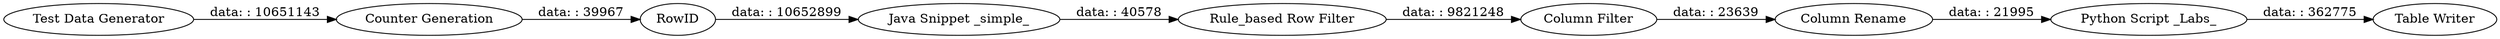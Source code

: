 digraph {
	"-5328053406930495730_253" [label="Column Filter"]
	"-5328053406930495730_256" [label="Rule_based Row Filter"]
	"-5328053406930495730_265" [label="Python Script _Labs_"]
	"-5328053406930495730_263" [label="Counter Generation"]
	"-5328053406930495730_267" [label="Table Writer"]
	"-5328053406930495730_255" [label="Java Snippet _simple_"]
	"-5328053406930495730_264" [label=RowID]
	"-5328053406930495730_261" [label="Column Rename"]
	"-5328053406930495730_251" [label="Test Data Generator"]
	"-5328053406930495730_263" -> "-5328053406930495730_264" [label="data: : 39967"]
	"-5328053406930495730_251" -> "-5328053406930495730_263" [label="data: : 10651143"]
	"-5328053406930495730_253" -> "-5328053406930495730_261" [label="data: : 23639"]
	"-5328053406930495730_261" -> "-5328053406930495730_265" [label="data: : 21995"]
	"-5328053406930495730_256" -> "-5328053406930495730_253" [label="data: : 9821248"]
	"-5328053406930495730_264" -> "-5328053406930495730_255" [label="data: : 10652899"]
	"-5328053406930495730_255" -> "-5328053406930495730_256" [label="data: : 40578"]
	"-5328053406930495730_265" -> "-5328053406930495730_267" [label="data: : 362775"]
	rankdir=LR
}
